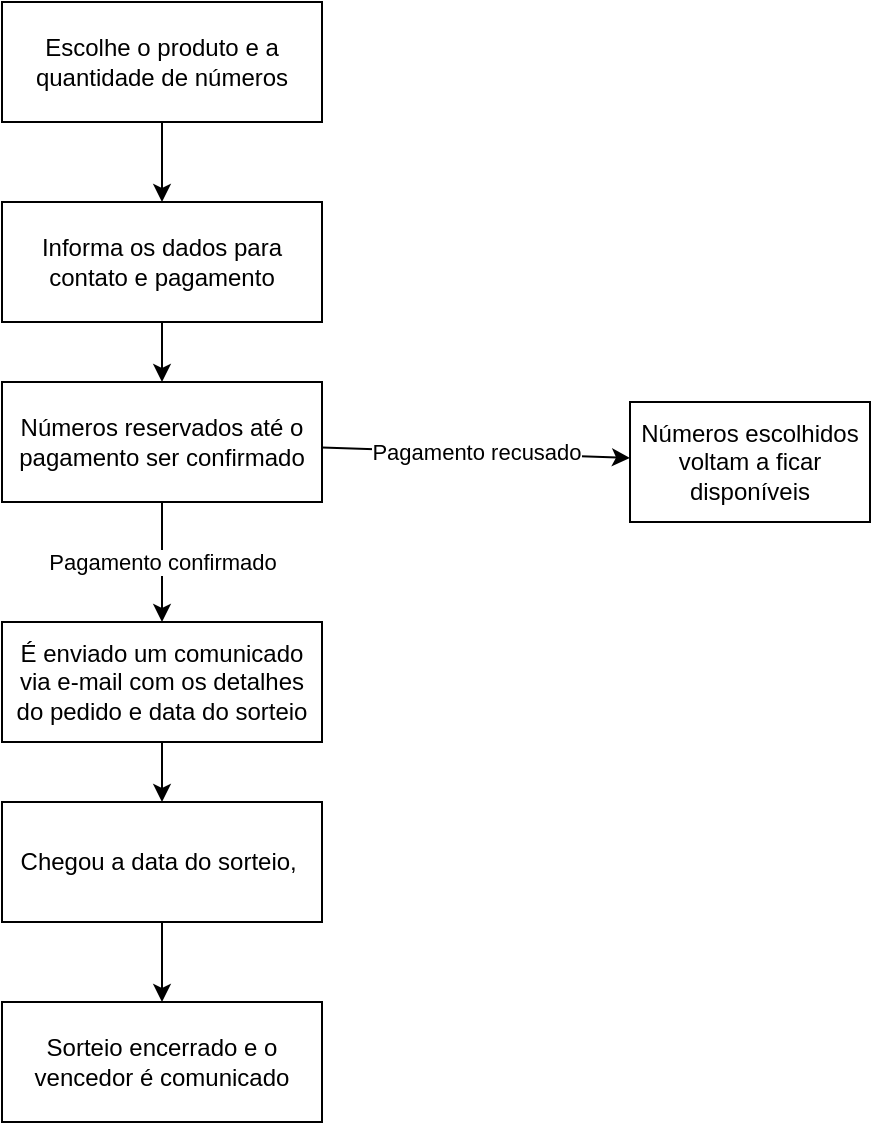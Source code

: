 <mxfile>
    <diagram id="YVLM42BjeiQlJypaf2By" name="Macro - Sorteio">
        <mxGraphModel dx="1063" dy="782" grid="1" gridSize="10" guides="1" tooltips="1" connect="1" arrows="1" fold="1" page="1" pageScale="1" pageWidth="827" pageHeight="1169" math="0" shadow="0">
            <root>
                <mxCell id="0"/>
                <mxCell id="1" parent="0"/>
                <mxCell id="13" style="edgeStyle=none;html=1;" parent="1" source="2" target="12" edge="1">
                    <mxGeometry relative="1" as="geometry"/>
                </mxCell>
                <mxCell id="2" value="Escolhe o produto e a quantidade de números" style="rounded=0;whiteSpace=wrap;html=1;" parent="1" vertex="1">
                    <mxGeometry x="40" y="80" width="160" height="60" as="geometry"/>
                </mxCell>
                <mxCell id="6" value="Pagamento recusado" style="edgeStyle=none;html=1;" parent="1" source="3" target="7" edge="1">
                    <mxGeometry relative="1" as="geometry">
                        <mxPoint x="290" y="300" as="targetPoint"/>
                    </mxGeometry>
                </mxCell>
                <mxCell id="9" value="Pagamento confirmado" style="edgeStyle=none;html=1;" parent="1" source="3" target="5" edge="1">
                    <mxGeometry relative="1" as="geometry"/>
                </mxCell>
                <mxCell id="3" value="Números reservados até o pagamento ser confirmado" style="rounded=0;whiteSpace=wrap;html=1;" parent="1" vertex="1">
                    <mxGeometry x="40" y="270" width="160" height="60" as="geometry"/>
                </mxCell>
                <mxCell id="15" style="edgeStyle=none;html=1;" parent="1" source="5" target="10" edge="1">
                    <mxGeometry relative="1" as="geometry"/>
                </mxCell>
                <mxCell id="5" value="É enviado um comunicado via e-mail com os detalhes do pedido e data do sorteio" style="rounded=0;whiteSpace=wrap;html=1;" parent="1" vertex="1">
                    <mxGeometry x="40" y="390" width="160" height="60" as="geometry"/>
                </mxCell>
                <mxCell id="7" value="Números escolhidos voltam a ficar disponíveis" style="rounded=0;whiteSpace=wrap;html=1;" parent="1" vertex="1">
                    <mxGeometry x="354" y="280" width="120" height="60" as="geometry"/>
                </mxCell>
                <mxCell id="16" style="edgeStyle=none;html=1;" parent="1" source="10" target="17" edge="1">
                    <mxGeometry relative="1" as="geometry">
                        <mxPoint x="120" y="600" as="targetPoint"/>
                    </mxGeometry>
                </mxCell>
                <mxCell id="10" value="Chegou a data do sorteio,&amp;nbsp;" style="rounded=0;whiteSpace=wrap;html=1;" parent="1" vertex="1">
                    <mxGeometry x="40" y="480" width="160" height="60" as="geometry"/>
                </mxCell>
                <mxCell id="14" style="edgeStyle=none;html=1;" parent="1" source="12" target="3" edge="1">
                    <mxGeometry relative="1" as="geometry"/>
                </mxCell>
                <mxCell id="12" value="Informa os dados para contato e pagamento" style="rounded=0;whiteSpace=wrap;html=1;" parent="1" vertex="1">
                    <mxGeometry x="40" y="180" width="160" height="60" as="geometry"/>
                </mxCell>
                <mxCell id="17" value="Sorteio encerrado e o vencedor é comunicado" style="rounded=0;whiteSpace=wrap;html=1;" parent="1" vertex="1">
                    <mxGeometry x="40" y="580" width="160" height="60" as="geometry"/>
                </mxCell>
            </root>
        </mxGraphModel>
    </diagram>
    <diagram id="56bh1ZZH7YTYkQSFcX3_" name="Macro - Nova rifa">
        <mxGraphModel dx="1058" dy="782" grid="1" gridSize="10" guides="1" tooltips="1" connect="1" arrows="1" fold="1" page="1" pageScale="1" pageWidth="827" pageHeight="1169" math="0" shadow="0">
            <root>
                <mxCell id="M3Yba57aakJ7rJrVgA49-0"/>
                <mxCell id="M3Yba57aakJ7rJrVgA49-1" parent="M3Yba57aakJ7rJrVgA49-0"/>
                <mxCell id="M3Yba57aakJ7rJrVgA49-3" style="edgeStyle=none;html=1;" parent="M3Yba57aakJ7rJrVgA49-1" source="M3Yba57aakJ7rJrVgA49-2" target="M3Yba57aakJ7rJrVgA49-4" edge="1">
                    <mxGeometry relative="1" as="geometry">
                        <mxPoint x="160" y="200" as="targetPoint"/>
                    </mxGeometry>
                </mxCell>
                <mxCell id="M3Yba57aakJ7rJrVgA49-2" value="Login com a conta de administrador" style="rounded=0;whiteSpace=wrap;html=1;" parent="M3Yba57aakJ7rJrVgA49-1" vertex="1">
                    <mxGeometry x="80" y="80" width="160" height="60" as="geometry"/>
                </mxCell>
                <mxCell id="M3Yba57aakJ7rJrVgA49-9" style="edgeStyle=none;html=1;" parent="M3Yba57aakJ7rJrVgA49-1" source="M3Yba57aakJ7rJrVgA49-4" target="M3Yba57aakJ7rJrVgA49-6" edge="1">
                    <mxGeometry relative="1" as="geometry"/>
                </mxCell>
                <mxCell id="M3Yba57aakJ7rJrVgA49-15" style="edgeStyle=none;html=1;" parent="M3Yba57aakJ7rJrVgA49-1" source="M3Yba57aakJ7rJrVgA49-4" target="M3Yba57aakJ7rJrVgA49-14" edge="1">
                    <mxGeometry relative="1" as="geometry"/>
                </mxCell>
                <mxCell id="M3Yba57aakJ7rJrVgA49-4" value="Cria um novo sorteio e preenche as informações" style="rounded=0;whiteSpace=wrap;html=1;" parent="M3Yba57aakJ7rJrVgA49-1" vertex="1">
                    <mxGeometry x="80" y="200" width="160" height="60" as="geometry"/>
                </mxCell>
                <mxCell id="M3Yba57aakJ7rJrVgA49-5" value="Informações da Rifa" style="swimlane;fontStyle=0;childLayout=stackLayout;horizontal=1;startSize=30;horizontalStack=0;resizeParent=1;resizeParentMax=0;resizeLast=0;collapsible=1;marginBottom=0;" parent="M3Yba57aakJ7rJrVgA49-1" vertex="1">
                    <mxGeometry x="280" y="190" width="140" height="150" as="geometry"/>
                </mxCell>
                <mxCell id="M3Yba57aakJ7rJrVgA49-6" value="Produto" style="text;strokeColor=none;fillColor=none;align=left;verticalAlign=middle;spacingLeft=4;spacingRight=4;overflow=hidden;points=[[0,0.5],[1,0.5]];portConstraint=eastwest;rotatable=0;" parent="M3Yba57aakJ7rJrVgA49-5" vertex="1">
                    <mxGeometry y="30" width="140" height="30" as="geometry"/>
                </mxCell>
                <mxCell id="M3Yba57aakJ7rJrVgA49-7" value="Valor" style="text;strokeColor=none;fillColor=none;align=left;verticalAlign=middle;spacingLeft=4;spacingRight=4;overflow=hidden;points=[[0,0.5],[1,0.5]];portConstraint=eastwest;rotatable=0;" parent="M3Yba57aakJ7rJrVgA49-5" vertex="1">
                    <mxGeometry y="60" width="140" height="30" as="geometry"/>
                </mxCell>
                <mxCell id="M3Yba57aakJ7rJrVgA49-8" value="Data do sorteio" style="text;strokeColor=none;fillColor=none;align=left;verticalAlign=middle;spacingLeft=4;spacingRight=4;overflow=hidden;points=[[0,0.5],[1,0.5]];portConstraint=eastwest;rotatable=0;" parent="M3Yba57aakJ7rJrVgA49-5" vertex="1">
                    <mxGeometry y="90" width="140" height="30" as="geometry"/>
                </mxCell>
                <mxCell id="M3Yba57aakJ7rJrVgA49-13" value="Qtd de números" style="text;strokeColor=none;fillColor=none;align=left;verticalAlign=middle;spacingLeft=4;spacingRight=4;overflow=hidden;points=[[0,0.5],[1,0.5]];portConstraint=eastwest;rotatable=0;" parent="M3Yba57aakJ7rJrVgA49-5" vertex="1">
                    <mxGeometry y="120" width="140" height="30" as="geometry"/>
                </mxCell>
                <mxCell id="M3Yba57aakJ7rJrVgA49-14" value="Disponibiliza no site e aguarda os clientes" style="rounded=0;whiteSpace=wrap;html=1;" parent="M3Yba57aakJ7rJrVgA49-1" vertex="1">
                    <mxGeometry x="80" y="320" width="160" height="60" as="geometry"/>
                </mxCell>
            </root>
        </mxGraphModel>
    </diagram>
    <diagram id="4HUldcA7LHYAY7uqJ0nV" name="Informar vencedor">
        <mxGraphModel dx="1063" dy="782" grid="1" gridSize="10" guides="1" tooltips="1" connect="1" arrows="1" fold="1" page="1" pageScale="1" pageWidth="827" pageHeight="1169" math="0" shadow="0">
            <root>
                <mxCell id="UpOTAFMaDjsz_Cas6egp-0"/>
                <mxCell id="UpOTAFMaDjsz_Cas6egp-1" parent="UpOTAFMaDjsz_Cas6egp-0"/>
                <mxCell id="UpOTAFMaDjsz_Cas6egp-4" style="edgeStyle=none;html=1;entryX=0.5;entryY=0;entryDx=0;entryDy=0;" edge="1" parent="UpOTAFMaDjsz_Cas6egp-1" source="UpOTAFMaDjsz_Cas6egp-2" target="UpOTAFMaDjsz_Cas6egp-3">
                    <mxGeometry relative="1" as="geometry"/>
                </mxCell>
                <mxCell id="UpOTAFMaDjsz_Cas6egp-2" value="Escolhe a rifa em andamento" style="rounded=0;whiteSpace=wrap;html=1;" vertex="1" parent="UpOTAFMaDjsz_Cas6egp-1">
                    <mxGeometry x="40" y="40" width="120" height="60" as="geometry"/>
                </mxCell>
                <mxCell id="UpOTAFMaDjsz_Cas6egp-6" style="edgeStyle=none;html=1;" edge="1" parent="UpOTAFMaDjsz_Cas6egp-1" source="UpOTAFMaDjsz_Cas6egp-3" target="UpOTAFMaDjsz_Cas6egp-5">
                    <mxGeometry relative="1" as="geometry"/>
                </mxCell>
                <mxCell id="UpOTAFMaDjsz_Cas6egp-8" style="edgeStyle=none;html=1;" edge="1" parent="UpOTAFMaDjsz_Cas6egp-1" source="UpOTAFMaDjsz_Cas6egp-3" target="UpOTAFMaDjsz_Cas6egp-7">
                    <mxGeometry relative="1" as="geometry"/>
                </mxCell>
                <mxCell id="UpOTAFMaDjsz_Cas6egp-3" value="Informa o número sorteado e anexa o comprovante" style="rounded=0;whiteSpace=wrap;html=1;" vertex="1" parent="UpOTAFMaDjsz_Cas6egp-1">
                    <mxGeometry x="40" y="160" width="120" height="60" as="geometry"/>
                </mxCell>
                <mxCell id="UpOTAFMaDjsz_Cas6egp-5" value="Salva o comprovante em um storage" style="rounded=0;whiteSpace=wrap;html=1;" vertex="1" parent="UpOTAFMaDjsz_Cas6egp-1">
                    <mxGeometry x="240" y="160" width="120" height="60" as="geometry"/>
                </mxCell>
                <mxCell id="UpOTAFMaDjsz_Cas6egp-7" value="Notifica o cliente que ganhou o sorteio" style="rounded=0;whiteSpace=wrap;html=1;" vertex="1" parent="UpOTAFMaDjsz_Cas6egp-1">
                    <mxGeometry x="40" y="280" width="120" height="60" as="geometry"/>
                </mxCell>
            </root>
        </mxGraphModel>
    </diagram>
</mxfile>
